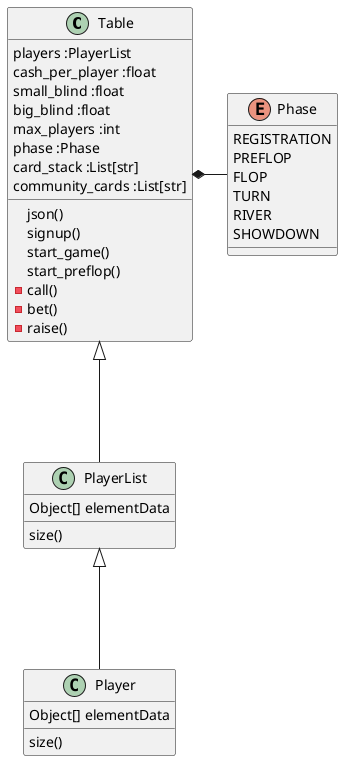 @startuml

Table <|--- PlayerList
Table *- Phase
PlayerList <|--- Player

enum Phase {
  REGISTRATION
  PREFLOP
  FLOP
  TURN
  RIVER
  SHOWDOWN
}

class Table {
  players :PlayerList
  cash_per_player :float
  small_blind :float
  big_blind :float
  max_players :int
  phase :Phase
  card_stack :List[str]
  community_cards :List[str]
  json()
  signup()
  start_game()
  start_preflop()
  -call()
  -bet() 
  -raise()

}

class PlayerList {
  Object[] elementData
  size()
}

class Player {
  Object[] elementData
  size()
}
@enduml